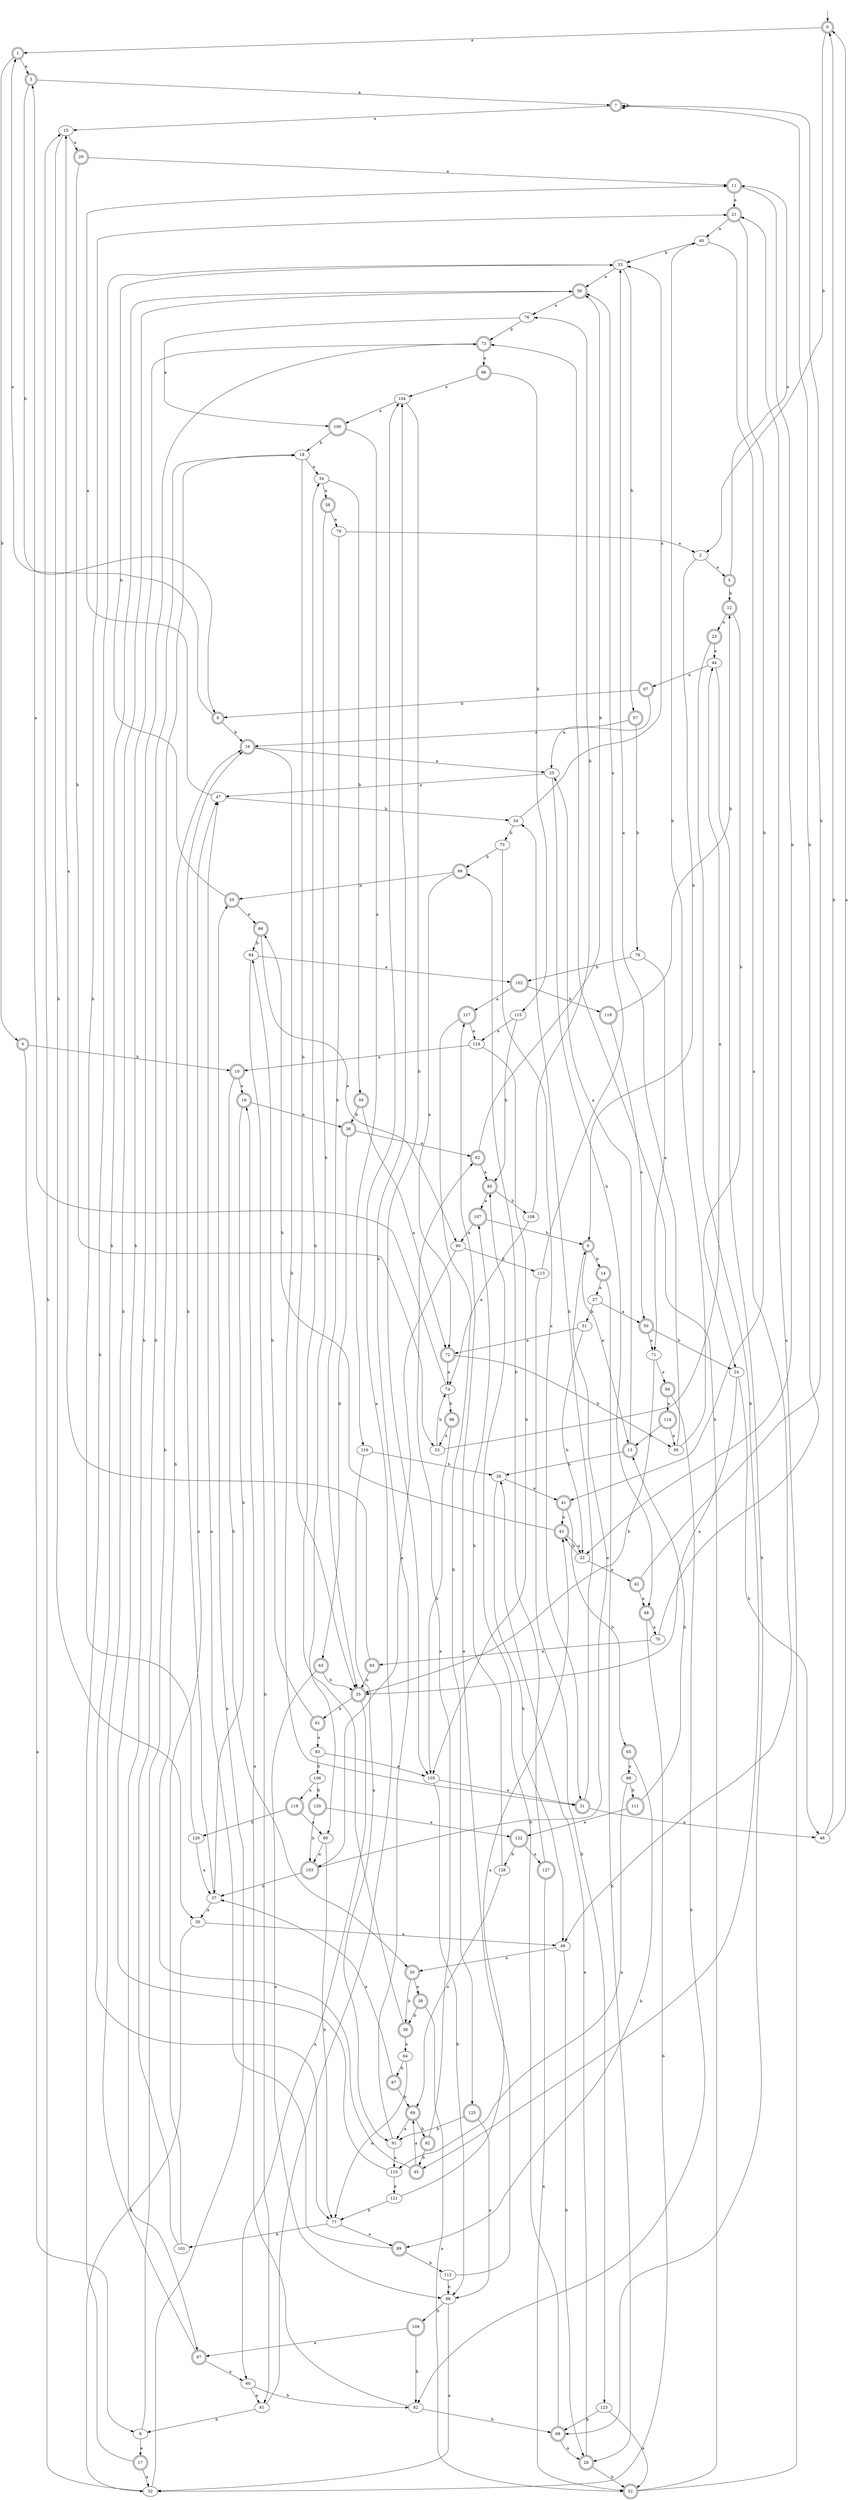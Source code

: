 digraph RandomDFA {
  __start0 [label="", shape=none];
  __start0 -> 0 [label=""];
  0 [shape=circle] [shape=doublecircle]
  0 -> 1 [label="a"]
  0 -> 2 [label="b"]
  1 [shape=doublecircle]
  1 -> 3 [label="a"]
  1 -> 4 [label="b"]
  2
  2 -> 5 [label="a"]
  2 -> 6 [label="b"]
  3 [shape=doublecircle]
  3 -> 7 [label="a"]
  3 -> 8 [label="b"]
  4 [shape=doublecircle]
  4 -> 9 [label="a"]
  4 -> 10 [label="b"]
  5 [shape=doublecircle]
  5 -> 11 [label="a"]
  5 -> 12 [label="b"]
  6 [shape=doublecircle]
  6 -> 13 [label="a"]
  6 -> 14 [label="b"]
  7 [shape=doublecircle]
  7 -> 15 [label="a"]
  7 -> 7 [label="b"]
  8 [shape=doublecircle]
  8 -> 1 [label="a"]
  8 -> 16 [label="b"]
  9
  9 -> 17 [label="a"]
  9 -> 18 [label="b"]
  10 [shape=doublecircle]
  10 -> 19 [label="a"]
  10 -> 20 [label="b"]
  11 [shape=doublecircle]
  11 -> 21 [label="a"]
  11 -> 22 [label="b"]
  12 [shape=doublecircle]
  12 -> 23 [label="a"]
  12 -> 24 [label="b"]
  13 [shape=doublecircle]
  13 -> 25 [label="a"]
  13 -> 26 [label="b"]
  14 [shape=doublecircle]
  14 -> 27 [label="a"]
  14 -> 28 [label="b"]
  15
  15 -> 29 [label="a"]
  15 -> 30 [label="b"]
  16 [shape=doublecircle]
  16 -> 25 [label="a"]
  16 -> 31 [label="b"]
  17 [shape=doublecircle]
  17 -> 32 [label="a"]
  17 -> 33 [label="b"]
  18
  18 -> 34 [label="a"]
  18 -> 35 [label="b"]
  19 [shape=doublecircle]
  19 -> 36 [label="a"]
  19 -> 37 [label="b"]
  20 [shape=doublecircle]
  20 -> 38 [label="a"]
  20 -> 39 [label="b"]
  21 [shape=doublecircle]
  21 -> 40 [label="a"]
  21 -> 41 [label="b"]
  22
  22 -> 42 [label="a"]
  22 -> 43 [label="b"]
  23 [shape=doublecircle]
  23 -> 44 [label="a"]
  23 -> 45 [label="b"]
  24
  24 -> 35 [label="a"]
  24 -> 46 [label="b"]
  25
  25 -> 47 [label="a"]
  25 -> 48 [label="b"]
  26
  26 -> 41 [label="a"]
  26 -> 49 [label="b"]
  27
  27 -> 50 [label="a"]
  27 -> 51 [label="b"]
  28 [shape=doublecircle]
  28 -> 26 [label="a"]
  28 -> 52 [label="b"]
  29 [shape=doublecircle]
  29 -> 11 [label="a"]
  29 -> 53 [label="b"]
  30
  30 -> 49 [label="a"]
  30 -> 32 [label="b"]
  31 [shape=doublecircle]
  31 -> 46 [label="a"]
  31 -> 54 [label="b"]
  32
  32 -> 55 [label="a"]
  32 -> 15 [label="b"]
  33
  33 -> 56 [label="a"]
  33 -> 57 [label="b"]
  34
  34 -> 58 [label="a"]
  34 -> 59 [label="b"]
  35 [shape=doublecircle]
  35 -> 60 [label="a"]
  35 -> 61 [label="b"]
  36 [shape=doublecircle]
  36 -> 62 [label="a"]
  36 -> 63 [label="b"]
  37
  37 -> 30 [label="a"]
  37 -> 16 [label="b"]
  38 [shape=doublecircle]
  38 -> 52 [label="a"]
  38 -> 39 [label="b"]
  39 [shape=doublecircle]
  39 -> 64 [label="a"]
  39 -> 34 [label="b"]
  40
  40 -> 49 [label="a"]
  40 -> 33 [label="b"]
  41 [shape=doublecircle]
  41 -> 43 [label="a"]
  41 -> 65 [label="b"]
  42 [shape=doublecircle]
  42 -> 48 [label="a"]
  42 -> 7 [label="b"]
  43 [shape=doublecircle]
  43 -> 22 [label="a"]
  43 -> 66 [label="b"]
  44
  44 -> 67 [label="a"]
  44 -> 68 [label="b"]
  45 [shape=doublecircle]
  45 -> 69 [label="a"]
  45 -> 16 [label="b"]
  46
  46 -> 0 [label="a"]
  46 -> 0 [label="b"]
  47
  47 -> 11 [label="a"]
  47 -> 54 [label="b"]
  48 [shape=doublecircle]
  48 -> 70 [label="a"]
  48 -> 32 [label="b"]
  49
  49 -> 20 [label="a"]
  49 -> 28 [label="b"]
  50 [shape=doublecircle]
  50 -> 71 [label="a"]
  50 -> 24 [label="b"]
  51
  51 -> 72 [label="a"]
  51 -> 22 [label="b"]
  52 [shape=doublecircle]
  52 -> 21 [label="a"]
  52 -> 73 [label="b"]
  53
  53 -> 44 [label="a"]
  53 -> 74 [label="b"]
  54
  54 -> 33 [label="a"]
  54 -> 75 [label="b"]
  55 [shape=doublecircle]
  55 -> 66 [label="a"]
  55 -> 33 [label="b"]
  56 [shape=doublecircle]
  56 -> 76 [label="a"]
  56 -> 77 [label="b"]
  57 [shape=doublecircle]
  57 -> 16 [label="a"]
  57 -> 78 [label="b"]
  58 [shape=doublecircle]
  58 -> 79 [label="a"]
  58 -> 80 [label="b"]
  59 [shape=doublecircle]
  59 -> 72 [label="a"]
  59 -> 36 [label="b"]
  60
  60 -> 81 [label="a"]
  60 -> 82 [label="b"]
  61 [shape=doublecircle]
  61 -> 83 [label="a"]
  61 -> 84 [label="b"]
  62 [shape=doublecircle]
  62 -> 85 [label="a"]
  62 -> 56 [label="b"]
  63 [shape=doublecircle]
  63 -> 86 [label="a"]
  63 -> 35 [label="b"]
  64
  64 -> 77 [label="a"]
  64 -> 87 [label="b"]
  65 [shape=doublecircle]
  65 -> 88 [label="a"]
  65 -> 89 [label="b"]
  66 [shape=doublecircle]
  66 -> 90 [label="a"]
  66 -> 84 [label="b"]
  67 [shape=doublecircle]
  67 -> 25 [label="a"]
  67 -> 8 [label="b"]
  68 [shape=doublecircle]
  68 -> 28 [label="a"]
  68 -> 85 [label="b"]
  69 [shape=doublecircle]
  69 -> 91 [label="a"]
  69 -> 92 [label="b"]
  70
  70 -> 93 [label="a"]
  70 -> 7 [label="b"]
  71
  71 -> 94 [label="a"]
  71 -> 35 [label="b"]
  72 [shape=doublecircle]
  72 -> 74 [label="a"]
  72 -> 95 [label="b"]
  73 [shape=doublecircle]
  73 -> 96 [label="a"]
  73 -> 97 [label="b"]
  74
  74 -> 3 [label="a"]
  74 -> 98 [label="b"]
  75
  75 -> 31 [label="a"]
  75 -> 99 [label="b"]
  76
  76 -> 100 [label="a"]
  76 -> 73 [label="b"]
  77
  77 -> 89 [label="a"]
  77 -> 101 [label="b"]
  78
  78 -> 71 [label="a"]
  78 -> 102 [label="b"]
  79
  79 -> 2 [label="a"]
  79 -> 35 [label="b"]
  80
  80 -> 103 [label="a"]
  80 -> 77 [label="b"]
  81
  81 -> 104 [label="a"]
  81 -> 9 [label="b"]
  82
  82 -> 19 [label="a"]
  82 -> 68 [label="b"]
  83
  83 -> 105 [label="a"]
  83 -> 106 [label="b"]
  84
  84 -> 102 [label="a"]
  84 -> 81 [label="b"]
  85 [shape=doublecircle]
  85 -> 107 [label="a"]
  85 -> 108 [label="b"]
  86
  86 -> 32 [label="a"]
  86 -> 109 [label="b"]
  87 [shape=doublecircle]
  87 -> 37 [label="a"]
  87 -> 69 [label="b"]
  88
  88 -> 110 [label="a"]
  88 -> 111 [label="b"]
  89 [shape=doublecircle]
  89 -> 47 [label="a"]
  89 -> 112 [label="b"]
  90
  90 -> 103 [label="a"]
  90 -> 113 [label="b"]
  91
  91 -> 110 [label="a"]
  91 -> 104 [label="b"]
  92 [shape=doublecircle]
  92 -> 62 [label="a"]
  92 -> 45 [label="b"]
  93 [shape=doublecircle]
  93 -> 15 [label="a"]
  93 -> 35 [label="b"]
  94 [shape=doublecircle]
  94 -> 114 [label="a"]
  94 -> 82 [label="b"]
  95
  95 -> 33 [label="a"]
  95 -> 40 [label="b"]
  96 [shape=doublecircle]
  96 -> 104 [label="a"]
  96 -> 115 [label="b"]
  97 [shape=doublecircle]
  97 -> 60 [label="a"]
  97 -> 56 [label="b"]
  98 [shape=doublecircle]
  98 -> 53 [label="a"]
  98 -> 105 [label="b"]
  99 [shape=doublecircle]
  99 -> 72 [label="a"]
  99 -> 55 [label="b"]
  100 [shape=doublecircle]
  100 -> 116 [label="a"]
  100 -> 18 [label="b"]
  101
  101 -> 47 [label="a"]
  101 -> 18 [label="b"]
  102 [shape=doublecircle]
  102 -> 117 [label="a"]
  102 -> 118 [label="b"]
  103 [shape=doublecircle]
  103 -> 6 [label="a"]
  103 -> 37 [label="b"]
  104
  104 -> 100 [label="a"]
  104 -> 105 [label="b"]
  105
  105 -> 31 [label="a"]
  105 -> 86 [label="b"]
  106
  106 -> 119 [label="a"]
  106 -> 120 [label="b"]
  107 [shape=doublecircle]
  107 -> 90 [label="a"]
  107 -> 6 [label="b"]
  108
  108 -> 74 [label="a"]
  108 -> 76 [label="b"]
  109 [shape=doublecircle]
  109 -> 97 [label="a"]
  109 -> 82 [label="b"]
  110
  110 -> 121 [label="a"]
  110 -> 73 [label="b"]
  111 [shape=doublecircle]
  111 -> 122 [label="a"]
  111 -> 13 [label="b"]
  112
  112 -> 117 [label="a"]
  112 -> 86 [label="b"]
  113
  113 -> 56 [label="a"]
  113 -> 123 [label="b"]
  114 [shape=doublecircle]
  114 -> 95 [label="a"]
  114 -> 13 [label="b"]
  115
  115 -> 124 [label="a"]
  115 -> 85 [label="b"]
  116
  116 -> 91 [label="a"]
  116 -> 26 [label="b"]
  117 [shape=doublecircle]
  117 -> 124 [label="a"]
  117 -> 125 [label="b"]
  118 [shape=doublecircle]
  118 -> 50 [label="a"]
  118 -> 12 [label="b"]
  119 [shape=doublecircle]
  119 -> 80 [label="a"]
  119 -> 126 [label="b"]
  120 [shape=doublecircle]
  120 -> 122 [label="a"]
  120 -> 103 [label="b"]
  121
  121 -> 43 [label="a"]
  121 -> 77 [label="b"]
  122 [shape=doublecircle]
  122 -> 127 [label="a"]
  122 -> 128 [label="b"]
  123
  123 -> 52 [label="a"]
  123 -> 68 [label="b"]
  124
  124 -> 10 [label="a"]
  124 -> 105 [label="b"]
  125 [shape=doublecircle]
  125 -> 86 [label="a"]
  125 -> 91 [label="b"]
  126
  126 -> 37 [label="a"]
  126 -> 21 [label="b"]
  127 [shape=doublecircle]
  127 -> 52 [label="a"]
  127 -> 99 [label="b"]
  128
  128 -> 69 [label="a"]
  128 -> 107 [label="b"]
}

